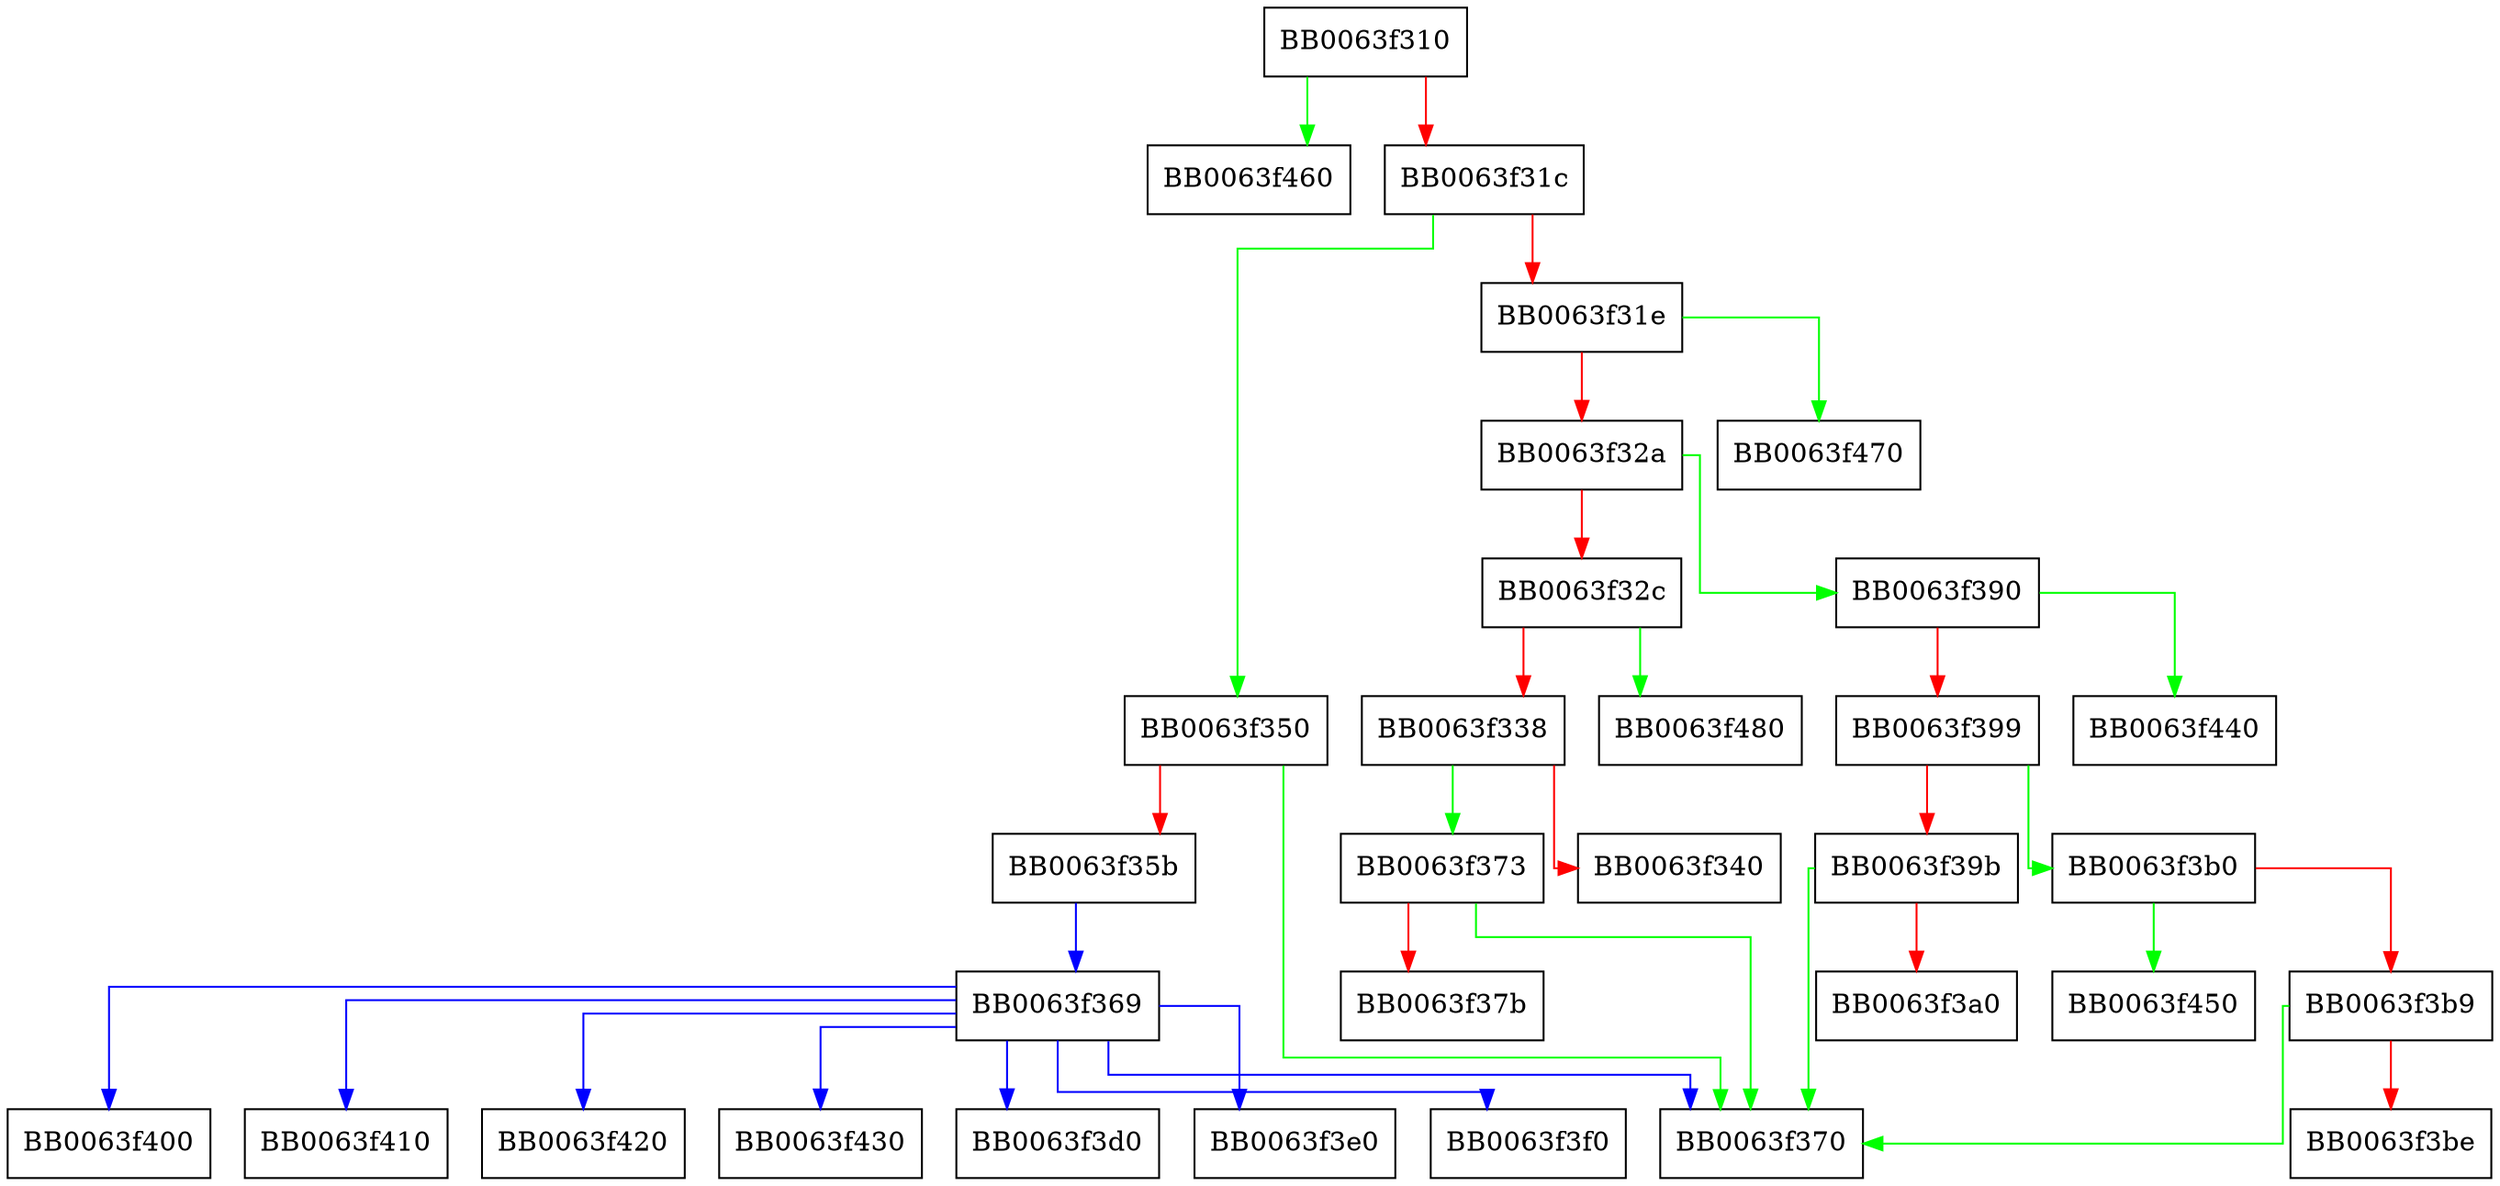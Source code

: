 digraph ossl_rsa_digestinfo_encoding {
  node [shape="box"];
  graph [splines=ortho];
  BB0063f310 -> BB0063f460 [color="green"];
  BB0063f310 -> BB0063f31c [color="red"];
  BB0063f31c -> BB0063f350 [color="green"];
  BB0063f31c -> BB0063f31e [color="red"];
  BB0063f31e -> BB0063f470 [color="green"];
  BB0063f31e -> BB0063f32a [color="red"];
  BB0063f32a -> BB0063f390 [color="green"];
  BB0063f32a -> BB0063f32c [color="red"];
  BB0063f32c -> BB0063f480 [color="green"];
  BB0063f32c -> BB0063f338 [color="red"];
  BB0063f338 -> BB0063f373 [color="green"];
  BB0063f338 -> BB0063f340 [color="red"];
  BB0063f350 -> BB0063f370 [color="green"];
  BB0063f350 -> BB0063f35b [color="red"];
  BB0063f35b -> BB0063f369 [color="blue"];
  BB0063f369 -> BB0063f3e0 [color="blue"];
  BB0063f369 -> BB0063f3f0 [color="blue"];
  BB0063f369 -> BB0063f400 [color="blue"];
  BB0063f369 -> BB0063f410 [color="blue"];
  BB0063f369 -> BB0063f420 [color="blue"];
  BB0063f369 -> BB0063f430 [color="blue"];
  BB0063f369 -> BB0063f370 [color="blue"];
  BB0063f369 -> BB0063f3d0 [color="blue"];
  BB0063f373 -> BB0063f370 [color="green"];
  BB0063f373 -> BB0063f37b [color="red"];
  BB0063f390 -> BB0063f440 [color="green"];
  BB0063f390 -> BB0063f399 [color="red"];
  BB0063f399 -> BB0063f3b0 [color="green"];
  BB0063f399 -> BB0063f39b [color="red"];
  BB0063f39b -> BB0063f370 [color="green"];
  BB0063f39b -> BB0063f3a0 [color="red"];
  BB0063f3b0 -> BB0063f450 [color="green"];
  BB0063f3b0 -> BB0063f3b9 [color="red"];
  BB0063f3b9 -> BB0063f370 [color="green"];
  BB0063f3b9 -> BB0063f3be [color="red"];
}